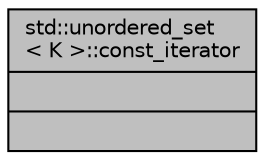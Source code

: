 digraph "std::unordered_set&lt; K &gt;::const_iterator"
{
  edge [fontname="Helvetica",fontsize="10",labelfontname="Helvetica",labelfontsize="10"];
  node [fontname="Helvetica",fontsize="10",shape=record];
  Node330 [label="{std::unordered_set\l\< K \>::const_iterator\n||}",height=0.2,width=0.4,color="black", fillcolor="grey75", style="filled", fontcolor="black"];
}
